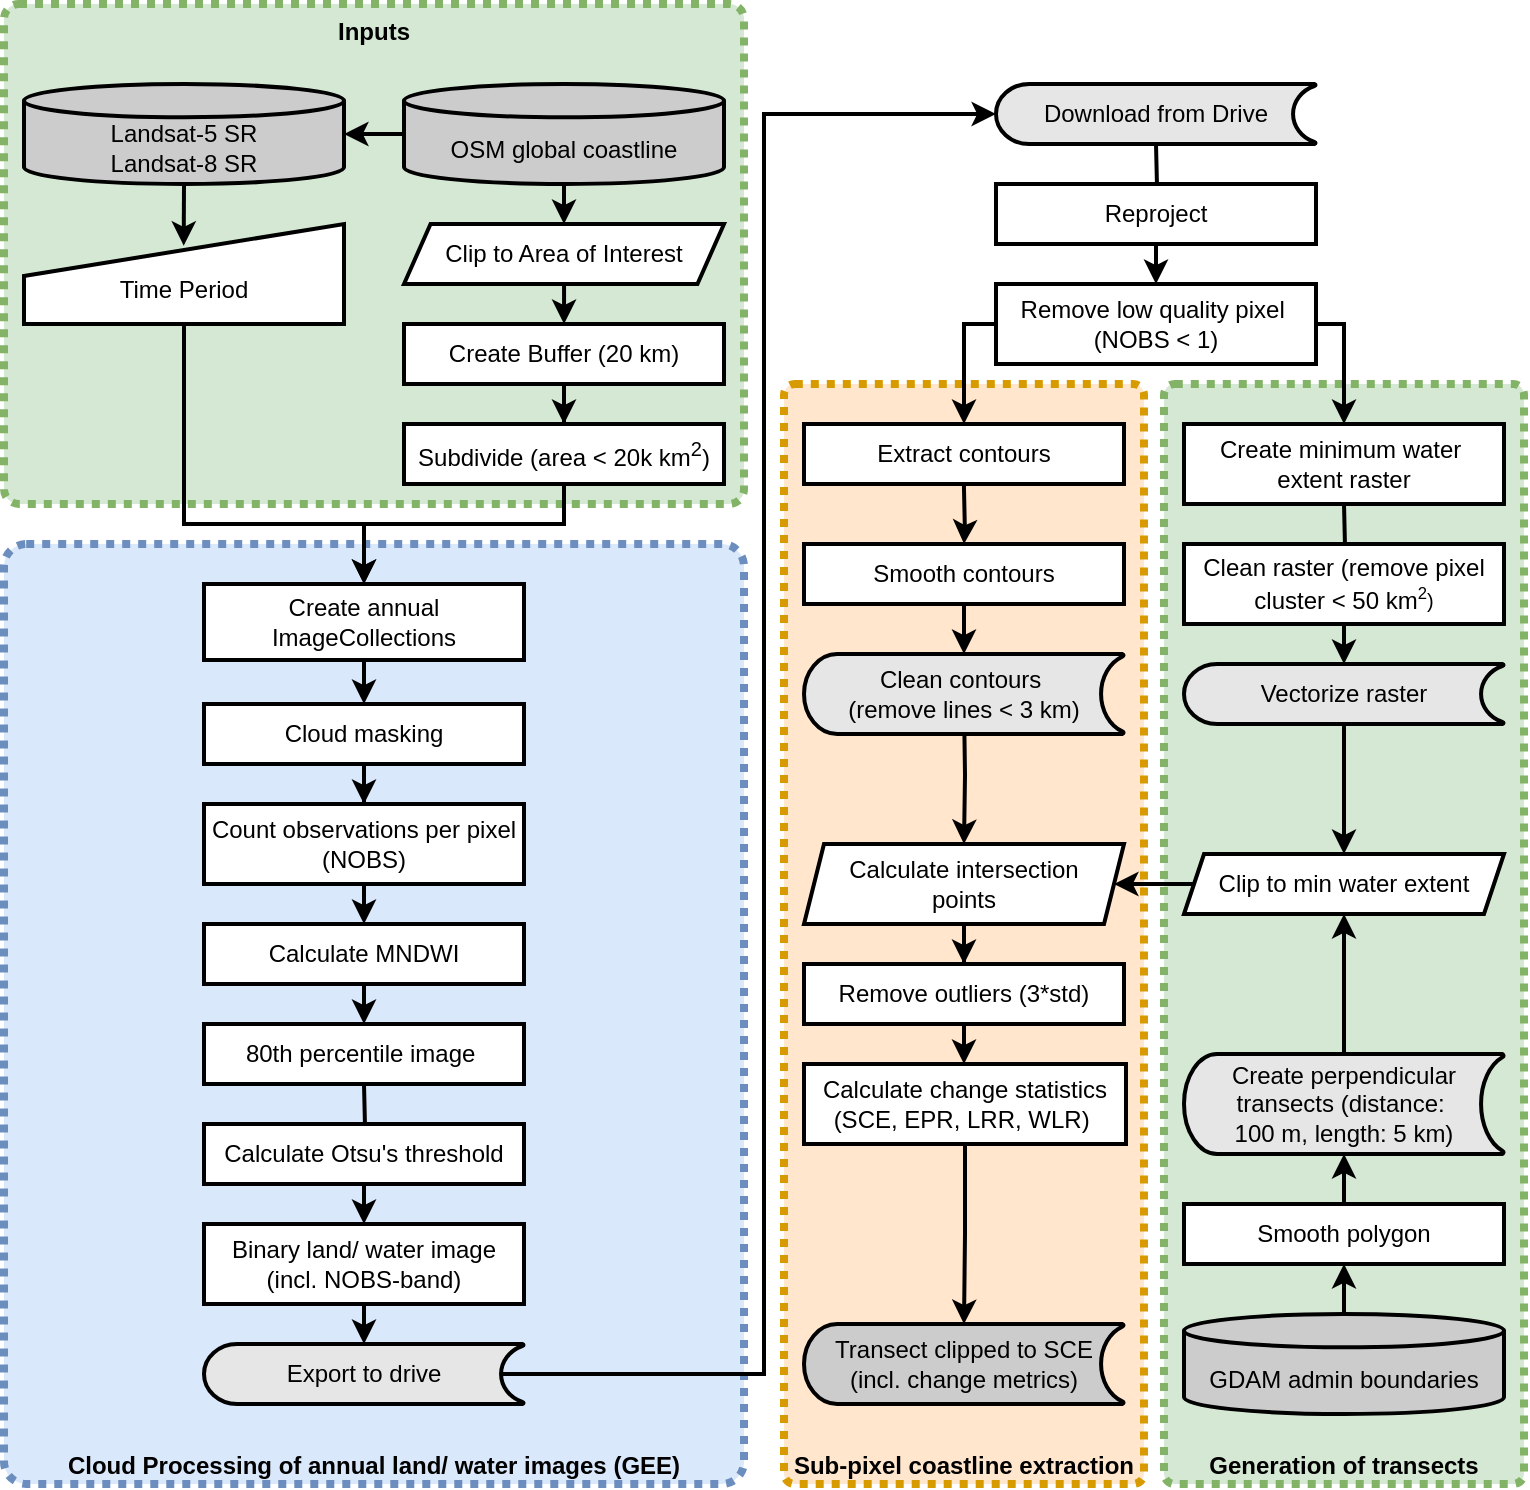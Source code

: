 <mxfile scale="2" border="0">
    <diagram id="DBIpVV0om-4YAddCiOre" name="Page-1">
        <mxGraphModel dx="1532" dy="946" grid="1" gridSize="10" guides="1" tooltips="1" connect="1" arrows="1" fold="1" page="1" pageScale="1" pageWidth="827" pageHeight="1169" background="none" math="0" shadow="0">
            <root>
                <mxCell id="0"/>
                <mxCell id="1" parent="0"/>
                <mxCell id="156" value="&lt;b&gt;&lt;font color=&quot;#000000&quot;&gt;Sub-pixel coastline extraction&lt;/font&gt;&lt;/b&gt;" style="rounded=1;whiteSpace=wrap;html=1;strokeWidth=4;arcSize=3;dashed=1;verticalAlign=bottom;rotation=0;dashPattern=1 1;strokeColor=#d79b00;fillColor=#ffe6cc;" parent="1" vertex="1">
                    <mxGeometry x="430" y="210" width="180" height="550" as="geometry"/>
                </mxCell>
                <mxCell id="143" value="&lt;b&gt;&lt;font color=&quot;#000000&quot;&gt;Inputs&lt;/font&gt;&lt;/b&gt;" style="rounded=1;whiteSpace=wrap;html=1;strokeWidth=4;arcSize=3;dashed=1;verticalAlign=top;dashPattern=1 1;strokeColor=#82b366;fillColor=#d5e8d4;" parent="1" vertex="1">
                    <mxGeometry x="40" y="20" width="370" height="250" as="geometry"/>
                </mxCell>
                <mxCell id="137" value="&lt;b&gt;&lt;font color=&quot;#000000&quot;&gt;Cloud Processing of annual land/ water images (GEE)&lt;/font&gt;&lt;/b&gt;" style="rounded=1;whiteSpace=wrap;html=1;strokeWidth=4;arcSize=3;dashed=1;verticalAlign=bottom;dashPattern=1 1;strokeColor=#6c8ebf;fillColor=#dae8fc;" parent="1" vertex="1">
                    <mxGeometry x="40" y="290" width="370" height="470" as="geometry"/>
                </mxCell>
                <mxCell id="140" value="&lt;b&gt;&lt;font color=&quot;#000000&quot;&gt;Generation&amp;nbsp;of transects&lt;/font&gt;&lt;/b&gt;" style="rounded=1;whiteSpace=wrap;html=1;strokeWidth=4;arcSize=3;dashed=1;verticalAlign=bottom;rotation=0;dashPattern=1 1;strokeColor=#82b366;fillColor=#d5e8d4;" parent="1" vertex="1">
                    <mxGeometry x="620" y="210" width="180" height="550" as="geometry"/>
                </mxCell>
                <mxCell id="132" style="edgeStyle=orthogonalEdgeStyle;rounded=0;orthogonalLoop=1;jettySize=auto;html=1;exitX=0.5;exitY=1;exitDx=0;exitDy=0;exitPerimeter=0;entryX=0.499;entryY=0.217;entryDx=0;entryDy=0;entryPerimeter=0;strokeWidth=2;" parent="1" source="8" target="11" edge="1">
                    <mxGeometry relative="1" as="geometry"/>
                </mxCell>
                <mxCell id="8" value="&lt;br&gt;Landsat-5 SR&lt;br&gt;Landsat-8 SR" style="strokeWidth=2;html=1;shape=mxgraph.flowchart.database;whiteSpace=wrap;verticalAlign=middle;fillColor=#CCCCCC;" parent="1" vertex="1">
                    <mxGeometry x="50" y="60" width="160" height="50" as="geometry"/>
                </mxCell>
                <mxCell id="110" style="edgeStyle=orthogonalEdgeStyle;rounded=0;orthogonalLoop=1;jettySize=auto;html=1;exitX=0.5;exitY=1;exitDx=0;exitDy=0;exitPerimeter=0;entryX=0.5;entryY=0;entryDx=0;entryDy=0;strokeWidth=2;" parent="1" source="10" target="109" edge="1">
                    <mxGeometry relative="1" as="geometry"/>
                </mxCell>
                <mxCell id="161" value="" style="edgeStyle=orthogonalEdgeStyle;rounded=0;orthogonalLoop=1;jettySize=auto;html=1;strokeWidth=2;" parent="1" source="10" target="8" edge="1">
                    <mxGeometry relative="1" as="geometry"/>
                </mxCell>
                <mxCell id="10" value="&lt;br&gt;OSM global coastline" style="strokeWidth=2;html=1;shape=mxgraph.flowchart.database;whiteSpace=wrap;verticalAlign=middle;fillColor=#CCCCCC;" parent="1" vertex="1">
                    <mxGeometry x="240" y="60" width="160" height="50" as="geometry"/>
                </mxCell>
                <mxCell id="128" style="edgeStyle=orthogonalEdgeStyle;rounded=0;orthogonalLoop=1;jettySize=auto;html=1;exitX=0.5;exitY=1;exitDx=0;exitDy=0;entryX=0.5;entryY=0;entryDx=0;entryDy=0;strokeWidth=2;" parent="1" source="11" target="24" edge="1">
                    <mxGeometry relative="1" as="geometry">
                        <Array as="points">
                            <mxPoint x="130" y="190"/>
                            <mxPoint x="130" y="280"/>
                            <mxPoint x="220" y="280"/>
                        </Array>
                    </mxGeometry>
                </mxCell>
                <mxCell id="11" value="&lt;br&gt;Time Period" style="html=1;strokeWidth=2;shape=manualInput;whiteSpace=wrap;rounded=1;size=26;arcSize=0;" parent="1" vertex="1">
                    <mxGeometry x="50" y="130" width="160" height="50" as="geometry"/>
                </mxCell>
                <mxCell id="15" value="" style="edgeStyle=orthogonalEdgeStyle;rounded=0;orthogonalLoop=1;jettySize=auto;html=1;strokeWidth=2;" parent="1" target="14" edge="1">
                    <mxGeometry relative="1" as="geometry">
                        <mxPoint x="320.029" y="160" as="sourcePoint"/>
                        <Array as="points">
                            <mxPoint x="320" y="180"/>
                            <mxPoint x="320" y="180"/>
                        </Array>
                    </mxGeometry>
                </mxCell>
                <mxCell id="17" value="" style="edgeStyle=orthogonalEdgeStyle;rounded=0;orthogonalLoop=1;jettySize=auto;html=1;strokeWidth=2;" parent="1" source="14" target="16" edge="1">
                    <mxGeometry relative="1" as="geometry"/>
                </mxCell>
                <mxCell id="14" value="Create Buffer (20 km)" style="whiteSpace=wrap;html=1;strokeWidth=2;" parent="1" vertex="1">
                    <mxGeometry x="240" y="180" width="160" height="30" as="geometry"/>
                </mxCell>
                <mxCell id="23" style="edgeStyle=orthogonalEdgeStyle;rounded=0;orthogonalLoop=1;jettySize=auto;html=1;exitX=0.5;exitY=1;exitDx=0;exitDy=0;strokeWidth=2;" parent="1" source="16" edge="1">
                    <mxGeometry relative="1" as="geometry">
                        <mxPoint x="220" y="310" as="targetPoint"/>
                        <Array as="points">
                            <mxPoint x="320" y="280"/>
                            <mxPoint x="220" y="280"/>
                            <mxPoint x="220" y="310"/>
                        </Array>
                    </mxGeometry>
                </mxCell>
                <mxCell id="16" value="Subdivide (area &amp;lt; 20k km&lt;sup&gt;2&lt;/sup&gt;)" style="whiteSpace=wrap;html=1;strokeWidth=2;" parent="1" vertex="1">
                    <mxGeometry x="240" y="230" width="160" height="30" as="geometry"/>
                </mxCell>
                <mxCell id="26" value="" style="edgeStyle=orthogonalEdgeStyle;rounded=0;orthogonalLoop=1;jettySize=auto;html=1;strokeWidth=2;" parent="1" source="24" target="25" edge="1">
                    <mxGeometry relative="1" as="geometry"/>
                </mxCell>
                <mxCell id="24" value="Create annual ImageCollections" style="whiteSpace=wrap;html=1;strokeWidth=2;" parent="1" vertex="1">
                    <mxGeometry x="140" y="310" width="160" height="38" as="geometry"/>
                </mxCell>
                <mxCell id="28" value="" style="edgeStyle=orthogonalEdgeStyle;rounded=0;orthogonalLoop=1;jettySize=auto;html=1;strokeWidth=2;" parent="1" source="25" target="27" edge="1">
                    <mxGeometry relative="1" as="geometry"/>
                </mxCell>
                <mxCell id="25" value="Cloud masking" style="whiteSpace=wrap;html=1;strokeWidth=2;" parent="1" vertex="1">
                    <mxGeometry x="140" y="370" width="160" height="30" as="geometry"/>
                </mxCell>
                <mxCell id="31" style="edgeStyle=orthogonalEdgeStyle;rounded=0;orthogonalLoop=1;jettySize=auto;html=1;exitX=0.5;exitY=1;exitDx=0;exitDy=0;entryX=0.5;entryY=0;entryDx=0;entryDy=0;strokeWidth=2;" parent="1" source="27" target="29" edge="1">
                    <mxGeometry relative="1" as="geometry"/>
                </mxCell>
                <mxCell id="27" value="Count observations&amp;nbsp;per pixel (NOBS)" style="whiteSpace=wrap;html=1;strokeWidth=2;" parent="1" vertex="1">
                    <mxGeometry x="140" y="420" width="160" height="40" as="geometry"/>
                </mxCell>
                <mxCell id="33" value="" style="edgeStyle=orthogonalEdgeStyle;rounded=0;orthogonalLoop=1;jettySize=auto;html=1;strokeWidth=2;" parent="1" source="29" edge="1">
                    <mxGeometry relative="1" as="geometry">
                        <mxPoint x="220" y="530" as="targetPoint"/>
                    </mxGeometry>
                </mxCell>
                <mxCell id="29" value="Calculate MNDWI" style="whiteSpace=wrap;html=1;strokeWidth=2;" parent="1" vertex="1">
                    <mxGeometry x="140" y="480" width="160" height="30" as="geometry"/>
                </mxCell>
                <mxCell id="35" value="" style="edgeStyle=orthogonalEdgeStyle;rounded=0;orthogonalLoop=1;jettySize=auto;html=1;strokeWidth=2;" parent="1" target="34" edge="1">
                    <mxGeometry relative="1" as="geometry">
                        <mxPoint x="220" y="560" as="sourcePoint"/>
                    </mxGeometry>
                </mxCell>
                <mxCell id="105" style="edgeStyle=orthogonalEdgeStyle;rounded=0;orthogonalLoop=1;jettySize=auto;html=1;exitX=0.5;exitY=1;exitDx=0;exitDy=0;entryX=0.5;entryY=0;entryDx=0;entryDy=0;strokeWidth=2;" parent="1" source="34" target="104" edge="1">
                    <mxGeometry relative="1" as="geometry"/>
                </mxCell>
                <mxCell id="34" value="Calculate Otsu's threshold" style="whiteSpace=wrap;html=1;strokeWidth=2;" parent="1" vertex="1">
                    <mxGeometry x="140" y="580" width="160" height="30" as="geometry"/>
                </mxCell>
                <mxCell id="36" style="edgeStyle=orthogonalEdgeStyle;rounded=0;orthogonalLoop=1;jettySize=auto;html=1;exitX=0.5;exitY=1;exitDx=0;exitDy=0;" parent="1" source="34" target="34" edge="1">
                    <mxGeometry relative="1" as="geometry"/>
                </mxCell>
                <mxCell id="48" value="" style="edgeStyle=orthogonalEdgeStyle;rounded=0;orthogonalLoop=1;jettySize=auto;html=1;exitX=0.93;exitY=0.5;exitDx=0;exitDy=0;exitPerimeter=0;strokeWidth=2;entryX=0;entryY=0.5;entryDx=0;entryDy=0;entryPerimeter=0;" parent="1" target="113" edge="1">
                    <mxGeometry relative="1" as="geometry">
                        <mxPoint x="278.8" y="705" as="sourcePoint"/>
                        <mxPoint x="540" y="65" as="targetPoint"/>
                        <Array as="points">
                            <mxPoint x="420" y="705"/>
                            <mxPoint x="420" y="75"/>
                        </Array>
                    </mxGeometry>
                </mxCell>
                <mxCell id="50" value="" style="edgeStyle=orthogonalEdgeStyle;rounded=0;orthogonalLoop=1;jettySize=auto;html=1;strokeWidth=2;" parent="1" target="49" edge="1">
                    <mxGeometry relative="1" as="geometry">
                        <mxPoint x="616" y="90" as="sourcePoint"/>
                    </mxGeometry>
                </mxCell>
                <mxCell id="52" value="" style="edgeStyle=orthogonalEdgeStyle;rounded=0;orthogonalLoop=1;jettySize=auto;html=1;strokeWidth=2;" parent="1" source="49" edge="1">
                    <mxGeometry relative="1" as="geometry">
                        <mxPoint x="616.034" y="160" as="targetPoint"/>
                    </mxGeometry>
                </mxCell>
                <mxCell id="49" value="Reproject" style="whiteSpace=wrap;html=1;dashed=0;strokeWidth=2;" parent="1" vertex="1">
                    <mxGeometry x="536" y="110" width="160" height="30" as="geometry"/>
                </mxCell>
                <mxCell id="60" value="" style="edgeStyle=orthogonalEdgeStyle;rounded=0;orthogonalLoop=1;jettySize=auto;html=1;strokeWidth=2;" parent="1" target="59" edge="1">
                    <mxGeometry relative="1" as="geometry">
                        <mxPoint x="519.941" y="260" as="sourcePoint"/>
                    </mxGeometry>
                </mxCell>
                <mxCell id="133" style="edgeStyle=orthogonalEdgeStyle;rounded=0;orthogonalLoop=1;jettySize=auto;html=1;exitX=0.5;exitY=1;exitDx=0;exitDy=0;entryX=0.5;entryY=0;entryDx=0;entryDy=0;entryPerimeter=0;strokeWidth=2;" parent="1" source="59" target="121" edge="1">
                    <mxGeometry relative="1" as="geometry"/>
                </mxCell>
                <mxCell id="59" value="Smooth contours" style="whiteSpace=wrap;html=1;dashed=0;strokeWidth=2;" parent="1" vertex="1">
                    <mxGeometry x="440" y="290" width="160" height="30" as="geometry"/>
                </mxCell>
                <mxCell id="91" value="" style="edgeStyle=orthogonalEdgeStyle;rounded=0;orthogonalLoop=1;jettySize=auto;html=1;strokeWidth=2;" parent="1" target="90" edge="1">
                    <mxGeometry relative="1" as="geometry">
                        <mxPoint x="520" y="370" as="sourcePoint"/>
                    </mxGeometry>
                </mxCell>
                <mxCell id="67" value="" style="edgeStyle=orthogonalEdgeStyle;rounded=0;orthogonalLoop=1;jettySize=auto;html=1;strokeWidth=2;" parent="1" target="66" edge="1">
                    <mxGeometry relative="1" as="geometry">
                        <mxPoint x="710" y="270" as="sourcePoint"/>
                    </mxGeometry>
                </mxCell>
                <mxCell id="69" value="" style="edgeStyle=orthogonalEdgeStyle;rounded=0;orthogonalLoop=1;jettySize=auto;html=1;strokeWidth=2;" parent="1" source="66" edge="1">
                    <mxGeometry relative="1" as="geometry">
                        <mxPoint x="710" y="350" as="targetPoint"/>
                    </mxGeometry>
                </mxCell>
                <mxCell id="66" value="Clean raster (remove pixel cluster &amp;lt; 50 km&lt;span style=&quot;font-size: 10px&quot;&gt;&lt;sup&gt;2&lt;/sup&gt;)&lt;/span&gt;" style="whiteSpace=wrap;html=1;dashed=0;strokeWidth=2;" parent="1" vertex="1">
                    <mxGeometry x="630" y="290" width="160" height="40" as="geometry"/>
                </mxCell>
                <mxCell id="162" value="" style="edgeStyle=orthogonalEdgeStyle;rounded=0;orthogonalLoop=1;jettySize=auto;html=1;strokeWidth=2;entryX=0.5;entryY=1;entryDx=0;entryDy=0;" parent="1" source="70" target="73" edge="1">
                    <mxGeometry relative="1" as="geometry"/>
                </mxCell>
                <mxCell id="70" value="&lt;br&gt;GDAM admin boundaries" style="strokeWidth=2;html=1;shape=mxgraph.flowchart.database;whiteSpace=wrap;verticalAlign=middle;fillColor=#CCCCCC;" parent="1" vertex="1">
                    <mxGeometry x="630" y="675" width="160" height="50" as="geometry"/>
                </mxCell>
                <mxCell id="163" value="" style="edgeStyle=orthogonalEdgeStyle;rounded=0;orthogonalLoop=1;jettySize=auto;html=1;strokeWidth=2;" parent="1" source="73" target="116" edge="1">
                    <mxGeometry relative="1" as="geometry"/>
                </mxCell>
                <mxCell id="73" value="Smooth polygon" style="whiteSpace=wrap;html=1;dashed=0;strokeWidth=2;" parent="1" vertex="1">
                    <mxGeometry x="630" y="620" width="160" height="30" as="geometry"/>
                </mxCell>
                <mxCell id="154" value="" style="edgeStyle=orthogonalEdgeStyle;rounded=0;orthogonalLoop=1;jettySize=auto;html=1;entryX=0.5;entryY=0;entryDx=0;entryDy=0;strokeWidth=2;" parent="1" source="90" target="144" edge="1">
                    <mxGeometry relative="1" as="geometry"/>
                </mxCell>
                <mxCell id="90" value="Calculate intersection &lt;br&gt;points" style="shape=parallelogram;perimeter=parallelogramPerimeter;whiteSpace=wrap;html=1;fixedSize=1;dashed=0;strokeWidth=2;size=10;" parent="1" vertex="1">
                    <mxGeometry x="440" y="440" width="160" height="40" as="geometry"/>
                </mxCell>
                <mxCell id="106" style="edgeStyle=orthogonalEdgeStyle;rounded=0;orthogonalLoop=1;jettySize=auto;html=1;exitX=0.5;exitY=1;exitDx=0;exitDy=0;entryX=0.5;entryY=0;entryDx=0;entryDy=0;strokeWidth=2;" parent="1" source="104" edge="1">
                    <mxGeometry relative="1" as="geometry">
                        <mxPoint x="220" y="690" as="targetPoint"/>
                    </mxGeometry>
                </mxCell>
                <mxCell id="104" value="&lt;span style=&quot;font-family: &amp;#34;helvetica&amp;#34;&quot;&gt;Binary land/ water image&lt;br&gt;&lt;/span&gt;&lt;span style=&quot;font-family: &amp;#34;helvetica&amp;#34;&quot;&gt;(incl. NOBS-band)&lt;/span&gt;&lt;span style=&quot;font-family: &amp;#34;helvetica&amp;#34;&quot;&gt;&lt;br&gt;&lt;/span&gt;" style="whiteSpace=wrap;html=1;strokeWidth=2;" parent="1" vertex="1">
                    <mxGeometry x="140" y="630" width="160" height="40" as="geometry"/>
                </mxCell>
                <mxCell id="109" value="&lt;span&gt;Clip to Area of Interest&lt;/span&gt;" style="shape=parallelogram;perimeter=parallelogramPerimeter;whiteSpace=wrap;html=1;dashed=0;size=0.083;strokeWidth=2;" parent="1" vertex="1">
                    <mxGeometry x="240" y="130" width="160" height="30" as="geometry"/>
                </mxCell>
                <mxCell id="112" style="edgeStyle=orthogonalEdgeStyle;rounded=0;orthogonalLoop=1;jettySize=auto;html=1;exitX=1;exitY=0.5;exitDx=0;exitDy=0;entryX=0.5;entryY=0;entryDx=0;entryDy=0;strokeWidth=2;" parent="1" source="119" target="114" edge="1">
                    <mxGeometry relative="1" as="geometry">
                        <mxPoint x="688.8" y="170" as="sourcePoint"/>
                        <mxPoint x="720" y="230" as="targetPoint"/>
                        <Array as="points">
                            <mxPoint x="710" y="180"/>
                        </Array>
                    </mxGeometry>
                </mxCell>
                <mxCell id="113" value="Download from Drive" style="strokeWidth=2;html=1;shape=mxgraph.flowchart.stored_data;whiteSpace=wrap;fillColor=#E6E6E6;" parent="1" vertex="1">
                    <mxGeometry x="536" y="60" width="160" height="30" as="geometry"/>
                </mxCell>
                <mxCell id="114" value="Create minimum water&amp;nbsp;&lt;br&gt;extent raster" style="whiteSpace=wrap;html=1;dashed=0;strokeWidth=2;" parent="1" vertex="1">
                    <mxGeometry x="630" y="230" width="160" height="40" as="geometry"/>
                </mxCell>
                <mxCell id="134" style="edgeStyle=orthogonalEdgeStyle;rounded=0;orthogonalLoop=1;jettySize=auto;html=1;exitX=0.5;exitY=1;exitDx=0;exitDy=0;exitPerimeter=0;entryX=0.5;entryY=0;entryDx=0;entryDy=0;strokeWidth=2;" parent="1" source="115" target="118" edge="1">
                    <mxGeometry relative="1" as="geometry"/>
                </mxCell>
                <mxCell id="115" value="Vectorize raster" style="strokeWidth=2;html=1;shape=mxgraph.flowchart.stored_data;whiteSpace=wrap;fillColor=#E6E6E6;" parent="1" vertex="1">
                    <mxGeometry x="630" y="350" width="160" height="30" as="geometry"/>
                </mxCell>
                <mxCell id="125" style="edgeStyle=orthogonalEdgeStyle;rounded=0;orthogonalLoop=1;jettySize=auto;html=1;exitX=0.5;exitY=0;exitDx=0;exitDy=0;exitPerimeter=0;entryX=0.5;entryY=1;entryDx=0;entryDy=0;strokeWidth=2;" parent="1" source="116" target="118" edge="1">
                    <mxGeometry relative="1" as="geometry"/>
                </mxCell>
                <mxCell id="116" value="Create perpendicular transects (distance:&amp;nbsp;&lt;br&gt;100 m, length: 5 km)" style="strokeWidth=2;html=1;shape=mxgraph.flowchart.stored_data;whiteSpace=wrap;fillColor=#E6E6E6;" parent="1" vertex="1">
                    <mxGeometry x="630" y="545" width="160" height="50" as="geometry"/>
                </mxCell>
                <mxCell id="124" style="edgeStyle=orthogonalEdgeStyle;rounded=0;orthogonalLoop=1;jettySize=auto;html=1;exitX=0;exitY=0.5;exitDx=0;exitDy=0;entryX=1;entryY=0.5;entryDx=0;entryDy=0;strokeWidth=2;" parent="1" source="118" target="90" edge="1">
                    <mxGeometry relative="1" as="geometry">
                        <Array as="points">
                            <mxPoint x="620" y="460"/>
                            <mxPoint x="620" y="460"/>
                        </Array>
                    </mxGeometry>
                </mxCell>
                <mxCell id="118" value="Clip to min water extent" style="shape=parallelogram;perimeter=parallelogramPerimeter;whiteSpace=wrap;html=1;fixedSize=1;dashed=0;strokeWidth=2;size=10;" parent="1" vertex="1">
                    <mxGeometry x="630" y="445" width="160" height="30" as="geometry"/>
                </mxCell>
                <mxCell id="164" style="edgeStyle=orthogonalEdgeStyle;rounded=0;orthogonalLoop=1;jettySize=auto;html=1;exitX=0;exitY=0.5;exitDx=0;exitDy=0;strokeWidth=2;" parent="1" source="119" target="120" edge="1">
                    <mxGeometry relative="1" as="geometry">
                        <Array as="points">
                            <mxPoint x="520" y="180"/>
                        </Array>
                    </mxGeometry>
                </mxCell>
                <mxCell id="119" value="Remove low quality pixel&amp;nbsp;&lt;br&gt;(NOBS &amp;lt; 1)" style="whiteSpace=wrap;html=1;dashed=0;strokeWidth=2;" parent="1" vertex="1">
                    <mxGeometry x="536" y="160" width="160" height="40" as="geometry"/>
                </mxCell>
                <mxCell id="120" value="Extract contours" style="whiteSpace=wrap;html=1;dashed=0;strokeWidth=2;" parent="1" vertex="1">
                    <mxGeometry x="440" y="230" width="160" height="30" as="geometry"/>
                </mxCell>
                <mxCell id="121" value="Clean contours&amp;nbsp;&lt;br&gt;(remove lines &amp;lt; 3 km)" style="strokeWidth=2;html=1;shape=mxgraph.flowchart.stored_data;whiteSpace=wrap;fillColor=#E6E6E6;" parent="1" vertex="1">
                    <mxGeometry x="440" y="345" width="160" height="40" as="geometry"/>
                </mxCell>
                <mxCell id="135" value="Transect clipped to SCE&lt;br&gt;(incl. change metrics)" style="strokeWidth=2;html=1;shape=mxgraph.flowchart.stored_data;whiteSpace=wrap;fillColor=#CCCCCC;" parent="1" vertex="1">
                    <mxGeometry x="440" y="680" width="160" height="40" as="geometry"/>
                </mxCell>
                <mxCell id="141" value="&lt;span style=&quot;font-family: &amp;#34;helvetica&amp;#34;&quot;&gt;80th&amp;nbsp;percentile image&amp;nbsp;&lt;/span&gt;" style="whiteSpace=wrap;html=1;strokeWidth=2;" parent="1" vertex="1">
                    <mxGeometry x="140" y="530" width="160" height="30" as="geometry"/>
                </mxCell>
                <mxCell id="142" value="Export to drive" style="strokeWidth=2;html=1;shape=mxgraph.flowchart.stored_data;whiteSpace=wrap;fillColor=#E6E6E6;" parent="1" vertex="1">
                    <mxGeometry x="140" y="690" width="160" height="30" as="geometry"/>
                </mxCell>
                <mxCell id="150" value="" style="edgeStyle=orthogonalEdgeStyle;rounded=0;orthogonalLoop=1;jettySize=auto;html=1;entryX=0.5;entryY=0;entryDx=0;entryDy=0;" parent="1" source="144" target="144" edge="1">
                    <mxGeometry relative="1" as="geometry">
                        <Array as="points">
                            <mxPoint x="520" y="500"/>
                            <mxPoint x="520" y="500"/>
                        </Array>
                    </mxGeometry>
                </mxCell>
                <mxCell id="155" value="" style="edgeStyle=orthogonalEdgeStyle;rounded=0;orthogonalLoop=1;jettySize=auto;html=1;strokeWidth=2;" parent="1" source="144" target="145" edge="1">
                    <mxGeometry relative="1" as="geometry"/>
                </mxCell>
                <mxCell id="144" value="Remove outliers (3*std)" style="whiteSpace=wrap;html=1;dashed=0;strokeWidth=2;" parent="1" vertex="1">
                    <mxGeometry x="440" y="500" width="160" height="30" as="geometry"/>
                </mxCell>
                <mxCell id="160" value="" style="edgeStyle=orthogonalEdgeStyle;rounded=0;orthogonalLoop=1;jettySize=auto;html=1;strokeWidth=2;" parent="1" source="145" target="135" edge="1">
                    <mxGeometry relative="1" as="geometry">
                        <Array as="points">
                            <mxPoint x="521" y="635"/>
                            <mxPoint x="520" y="635"/>
                        </Array>
                    </mxGeometry>
                </mxCell>
                <mxCell id="145" value="Calculate change statistics (SCE, EPR, LRR, WLR)&amp;nbsp;" style="whiteSpace=wrap;html=1;dashed=0;strokeWidth=2;" parent="1" vertex="1">
                    <mxGeometry x="440" y="550" width="161" height="40" as="geometry"/>
                </mxCell>
            </root>
        </mxGraphModel>
    </diagram>
    <diagram id="6Ny9rp721MdE1ZF3W5BB" name="Page-2">
        &#xa;        &#xa;&#xa;
        <mxGraphModel dx="428" dy="322" grid="1" gridSize="10" guides="1" tooltips="1" connect="1" arrows="1" fold="1" page="1" pageScale="1" pageWidth="827" pageHeight="1169" math="0" shadow="0">
            &#xa;            &#xa;&#xa;
            <root>
                &#xa;                &#xa;&#xa;
                <mxCell id="G7kzEWV4rixR5eIOQa-x-0"/>
                &#xa;                &#xa;&#xa;
                <mxCell id="G7kzEWV4rixR5eIOQa-x-1" parent="G7kzEWV4rixR5eIOQa-x-0"/>
                &#xa;                &#xa;&#xa;
                <mxCell id="u1eGhXLBOdqfg7JLbnb1-4" value="&lt;font color=&quot;#000000&quot;&gt;&lt;b&gt;Tidal shoreline displacement&amp;nbsp;&lt;/b&gt;&lt;/font&gt;" style="rounded=1;whiteSpace=wrap;html=1;strokeWidth=4;arcSize=3;dashed=1;verticalAlign=top;fontColor=#ffffff;rotation=0;dashPattern=1 1;strokeColor=#808080;fillColor=#CCFFCC;" parent="G7kzEWV4rixR5eIOQa-x-1" vertex="1">
                    &#xa;                    &#xa;&#xa;
                    <mxGeometry x="630" y="40" width="177" height="340" as="geometry"/>
                    &#xa;                    &#xa;&#xa;
                </mxCell>
                &#xa;                &#xa;&#xa;
                <mxCell id="u1eGhXLBOdqfg7JLbnb1-1" value="&lt;font color=&quot;#000000&quot;&gt;&lt;b&gt;Extraction of shoreline pairs&lt;/b&gt;&lt;/font&gt;" style="rounded=1;whiteSpace=wrap;html=1;strokeWidth=4;arcSize=3;dashed=1;verticalAlign=top;fontColor=#ffffff;rotation=0;dashPattern=1 1;strokeColor=#808080;fillColor=#99CCFF;" parent="G7kzEWV4rixR5eIOQa-x-1" vertex="1">
                    &#xa;                    &#xa;&#xa;
                    <mxGeometry x="230" y="40" width="380" height="340" as="geometry"/>
                    &#xa;                    &#xa;&#xa;
                </mxCell>
                &#xa;                &#xa;&#xa;
                <mxCell id="u1eGhXLBOdqfg7JLbnb1-0" value="&lt;b&gt;&lt;font color=&quot;#000000&quot;&gt;Low and high tide dates&lt;/font&gt;&lt;/b&gt;" style="rounded=1;whiteSpace=wrap;html=1;strokeWidth=4;arcSize=3;dashed=1;verticalAlign=top;fontColor=#ffffff;rotation=0;dashPattern=1 1;strokeColor=#808080;fillColor=#FFCC99;" parent="G7kzEWV4rixR5eIOQa-x-1" vertex="1">
                    &#xa;                    &#xa;&#xa;
                    <mxGeometry x="30" y="40" width="180" height="340" as="geometry"/>
                    &#xa;                    &#xa;&#xa;
                </mxCell>
                &#xa;                &#xa;&#xa;
                <mxCell id="kwWeuMt8KLDTQIKXIecI-9" value="" style="edgeStyle=orthogonalEdgeStyle;rounded=0;orthogonalLoop=1;jettySize=auto;html=1;entryX=0.5;entryY=0;entryDx=0;entryDy=0;" parent="G7kzEWV4rixR5eIOQa-x-1" source="xpRjQaF-fiDgOGQCr5oi-0" target="kwWeuMt8KLDTQIKXIecI-0" edge="1">
                    &#xa;                    &#xa;&#xa;
                    <mxGeometry relative="1" as="geometry"/>
                    &#xa;                    &#xa;&#xa;
                </mxCell>
                &#xa;                &#xa;&#xa;
                <mxCell id="xpRjQaF-fiDgOGQCr5oi-0" value="&lt;br&gt;Hourly sea level data" style="strokeWidth=2;html=1;shape=mxgraph.flowchart.database;whiteSpace=wrap;verticalAlign=middle;" parent="G7kzEWV4rixR5eIOQa-x-1" vertex="1">
                    &#xa;                    &#xa;&#xa;
                    <mxGeometry x="40" y="80" width="160" height="60" as="geometry"/>
                    &#xa;                    &#xa;&#xa;
                </mxCell>
                &#xa;                &#xa;&#xa;
                <mxCell id="kwWeuMt8KLDTQIKXIecI-10" value="" style="edgeStyle=orthogonalEdgeStyle;rounded=0;orthogonalLoop=1;jettySize=auto;html=1;entryX=0.5;entryY=0;entryDx=0;entryDy=0;" parent="G7kzEWV4rixR5eIOQa-x-1" source="kwWeuMt8KLDTQIKXIecI-0" edge="1">
                    &#xa;                    &#xa;&#xa;
                    <mxGeometry relative="1" as="geometry">
                        &#xa;                        &#xa;&#xa;
                        <mxPoint x="120.0" y="210" as="targetPoint"/>
                        &#xa;                        &#xa;&#xa;
                    </mxGeometry>
                    &#xa;                    &#xa;&#xa;
                </mxCell>
                &#xa;                &#xa;&#xa;
                <mxCell id="kwWeuMt8KLDTQIKXIecI-0" value="Cleaning" style="whiteSpace=wrap;html=1;strokeWidth=2;" parent="G7kzEWV4rixR5eIOQa-x-1" vertex="1">
                    &#xa;                    &#xa;&#xa;
                    <mxGeometry x="40" y="161" width="160" height="29" as="geometry"/>
                    &#xa;                    &#xa;&#xa;
                </mxCell>
                &#xa;                &#xa;&#xa;
                <mxCell id="kwWeuMt8KLDTQIKXIecI-44" value="" style="edgeStyle=orthogonalEdgeStyle;rounded=0;orthogonalLoop=1;jettySize=auto;html=1;entryX=1;entryY=0.5;entryDx=0;entryDy=0;" parent="G7kzEWV4rixR5eIOQa-x-1" source="kwWeuMt8KLDTQIKXIecI-1" target="3BvnnZRM6rv_4ZSRyspK-0" edge="1">
                    &#xa;                    &#xa;&#xa;
                    <mxGeometry relative="1" as="geometry">
                        &#xa;                        &#xa;&#xa;
                        <mxPoint x="200" y="225" as="targetPoint"/>
                        &#xa;                        &#xa;&#xa;
                    </mxGeometry>
                    &#xa;                    &#xa;&#xa;
                </mxCell>
                &#xa;                &#xa;&#xa;
                <mxCell id="kwWeuMt8KLDTQIKXIecI-1" value="Get overpass time" style="whiteSpace=wrap;html=1;strokeWidth=2;" parent="G7kzEWV4rixR5eIOQa-x-1" vertex="1">
                    &#xa;                    &#xa;&#xa;
                    <mxGeometry x="242" y="210" width="158" height="30" as="geometry"/>
                    &#xa;                    &#xa;&#xa;
                </mxCell>
                &#xa;                &#xa;&#xa;
                <mxCell id="kwWeuMt8KLDTQIKXIecI-6" value="" style="edgeStyle=orthogonalEdgeStyle;rounded=0;orthogonalLoop=1;jettySize=auto;html=1;entryX=0.5;entryY=0;entryDx=0;entryDy=0;" parent="G7kzEWV4rixR5eIOQa-x-1" source="kwWeuMt8KLDTQIKXIecI-2" target="kwWeuMt8KLDTQIKXIecI-3" edge="1">
                    &#xa;                    &#xa;&#xa;
                    <mxGeometry relative="1" as="geometry"/>
                    &#xa;                    &#xa;&#xa;
                </mxCell>
                &#xa;                &#xa;&#xa;
                <mxCell id="kwWeuMt8KLDTQIKXIecI-2" value="&lt;br&gt;Landsat SR archive" style="strokeWidth=2;html=1;shape=mxgraph.flowchart.database;whiteSpace=wrap;verticalAlign=middle;" parent="G7kzEWV4rixR5eIOQa-x-1" vertex="1">
                    &#xa;                    &#xa;&#xa;
                    <mxGeometry x="242" y="80" width="158" height="60" as="geometry"/>
                    &#xa;                    &#xa;&#xa;
                </mxCell>
                &#xa;                &#xa;&#xa;
                <mxCell id="kwWeuMt8KLDTQIKXIecI-11" value="" style="edgeStyle=orthogonalEdgeStyle;rounded=0;orthogonalLoop=1;jettySize=auto;html=1;" parent="G7kzEWV4rixR5eIOQa-x-1" target="kwWeuMt8KLDTQIKXIecI-5" edge="1">
                    &#xa;                    &#xa;&#xa;
                    <mxGeometry relative="1" as="geometry">
                        &#xa;                        &#xa;&#xa;
                        <mxPoint x="120.0" y="240" as="sourcePoint"/>
                        &#xa;                        &#xa;&#xa;
                    </mxGeometry>
                    &#xa;                    &#xa;&#xa;
                </mxCell>
                &#xa;                &#xa;&#xa;
                <mxCell id="kwWeuMt8KLDTQIKXIecI-13" value="" style="edgeStyle=orthogonalEdgeStyle;rounded=0;orthogonalLoop=1;jettySize=auto;html=1;" parent="G7kzEWV4rixR5eIOQa-x-1" source="kwWeuMt8KLDTQIKXIecI-5" target="kwWeuMt8KLDTQIKXIecI-12" edge="1">
                    &#xa;                    &#xa;&#xa;
                    <mxGeometry relative="1" as="geometry"/>
                    &#xa;                    &#xa;&#xa;
                </mxCell>
                &#xa;                &#xa;&#xa;
                <mxCell id="kwWeuMt8KLDTQIKXIecI-5" value="Identify low/ high tide peaks (3-days-range)" style="whiteSpace=wrap;html=1;strokeWidth=2;" parent="G7kzEWV4rixR5eIOQa-x-1" vertex="1">
                    &#xa;                    &#xa;&#xa;
                    <mxGeometry x="40" y="260" width="160" height="40" as="geometry"/>
                    &#xa;                    &#xa;&#xa;
                </mxCell>
                &#xa;                &#xa;&#xa;
                <mxCell id="0Cl5kca043SfWDlE1Gfl-0" style="edgeStyle=orthogonalEdgeStyle;rounded=0;orthogonalLoop=1;jettySize=auto;html=1;exitX=1;exitY=0.5;exitDx=0;exitDy=0;entryX=0.04;entryY=0.499;entryDx=0;entryDy=0;entryPerimeter=0;" edge="1" parent="G7kzEWV4rixR5eIOQa-x-1" source="kwWeuMt8KLDTQIKXIecI-12" target="3BvnnZRM6rv_4ZSRyspK-1">
                    &#xa;                    &#xa;&#xa;
                    <mxGeometry relative="1" as="geometry">
                        &#xa;                        &#xa;&#xa;
                        <Array as="points">
                            &#xa;                            &#xa;&#xa;
                            <mxPoint x="220" y="340"/>
                            &#xa;                            &#xa;&#xa;
                            <mxPoint x="220" y="278"/>
                            &#xa;                            &#xa;&#xa;
                        </Array>
                        &#xa;                        &#xa;&#xa;
                    </mxGeometry>
                    &#xa;                    &#xa;&#xa;
                </mxCell>
                &#xa;                &#xa;&#xa;
                <mxCell id="kwWeuMt8KLDTQIKXIecI-12" value="Create low and high tide&amp;nbsp; date lists" style="whiteSpace=wrap;html=1;strokeWidth=2;" parent="G7kzEWV4rixR5eIOQa-x-1" vertex="1">
                    &#xa;                    &#xa;&#xa;
                    <mxGeometry x="40" y="320" width="160" height="40" as="geometry"/>
                    &#xa;                    &#xa;&#xa;
                </mxCell>
                &#xa;                &#xa;&#xa;
                <mxCell id="kwWeuMt8KLDTQIKXIecI-43" style="edgeStyle=orthogonalEdgeStyle;rounded=0;orthogonalLoop=1;jettySize=auto;html=1;exitX=0.5;exitY=1;exitDx=0;exitDy=0;entryX=0.5;entryY=0;entryDx=0;entryDy=0;" parent="G7kzEWV4rixR5eIOQa-x-1" source="kwWeuMt8KLDTQIKXIecI-3" target="kwWeuMt8KLDTQIKXIecI-1" edge="1">
                    &#xa;                    &#xa;&#xa;
                    <mxGeometry relative="1" as="geometry"/>
                    &#xa;                    &#xa;&#xa;
                </mxCell>
                &#xa;                &#xa;&#xa;
                <mxCell id="M9L3XV6rEVfdarkpNAo4-2" value="" style="edgeStyle=orthogonalEdgeStyle;rounded=0;orthogonalLoop=1;jettySize=auto;html=1;entryX=1;entryY=0.5;entryDx=0;entryDy=0;" edge="1" parent="G7kzEWV4rixR5eIOQa-x-1" source="kwWeuMt8KLDTQIKXIecI-3" target="3BvnnZRM6rv_4ZSRyspK-1">
                    &#xa;                    &#xa;&#xa;
                    <mxGeometry relative="1" as="geometry">
                        &#xa;                        &#xa;&#xa;
                        <Array as="points">
                            &#xa;                            &#xa;&#xa;
                            <mxPoint x="410" y="175"/>
                            &#xa;                            &#xa;&#xa;
                            <mxPoint x="410" y="278"/>
                            &#xa;                            &#xa;&#xa;
                        </Array>
                        &#xa;                        &#xa;&#xa;
                    </mxGeometry>
                    &#xa;                    &#xa;&#xa;
                </mxCell>
                &#xa;                &#xa;&#xa;
                <mxCell id="kwWeuMt8KLDTQIKXIecI-3" value="Clip to AOI" style="whiteSpace=wrap;html=1;strokeWidth=2;" parent="G7kzEWV4rixR5eIOQa-x-1" vertex="1">
                    &#xa;                    &#xa;&#xa;
                    <mxGeometry x="242" y="161" width="158" height="28" as="geometry"/>
                    &#xa;                    &#xa;&#xa;
                </mxCell>
                &#xa;                &#xa;&#xa;
                <mxCell id="kwWeuMt8KLDTQIKXIecI-26" value="" style="edgeStyle=orthogonalEdgeStyle;rounded=0;orthogonalLoop=1;jettySize=auto;html=1;" parent="G7kzEWV4rixR5eIOQa-x-1" target="kwWeuMt8KLDTQIKXIecI-23" edge="1">
                    &#xa;                    &#xa;&#xa;
                    <mxGeometry relative="1" as="geometry">
                        &#xa;                        &#xa;&#xa;
                        <mxPoint x="322.0" y="298" as="sourcePoint"/>
                        &#xa;                        &#xa;&#xa;
                    </mxGeometry>
                    &#xa;                    &#xa;&#xa;
                </mxCell>
                &#xa;                &#xa;&#xa;
                <mxCell id="M9L3XV6rEVfdarkpNAo4-0" style="edgeStyle=orthogonalEdgeStyle;rounded=0;orthogonalLoop=1;jettySize=auto;html=1;exitX=1;exitY=0.5;exitDx=0;exitDy=0;entryX=0;entryY=0.5;entryDx=0;entryDy=0;" edge="1" parent="G7kzEWV4rixR5eIOQa-x-1" source="kwWeuMt8KLDTQIKXIecI-23" target="kwWeuMt8KLDTQIKXIecI-27">
                    &#xa;                    &#xa;&#xa;
                    <mxGeometry relative="1" as="geometry">
                        &#xa;                        &#xa;&#xa;
                        <Array as="points">
                            &#xa;                            &#xa;&#xa;
                            <mxPoint x="420" y="338"/>
                            &#xa;                            &#xa;&#xa;
                            <mxPoint x="420" y="105"/>
                            &#xa;                            &#xa;&#xa;
                        </Array>
                        &#xa;                        &#xa;&#xa;
                    </mxGeometry>
                    &#xa;                    &#xa;&#xa;
                </mxCell>
                &#xa;                &#xa;&#xa;
                <mxCell id="kwWeuMt8KLDTQIKXIecI-23" value="Filter by AOI cloud cover &lt;br&gt;(&amp;lt; 20%)" style="whiteSpace=wrap;html=1;strokeWidth=2;" parent="G7kzEWV4rixR5eIOQa-x-1" vertex="1">
                    &#xa;                    &#xa;&#xa;
                    <mxGeometry x="242" y="318" width="158" height="40" as="geometry"/>
                    &#xa;                    &#xa;&#xa;
                </mxCell>
                &#xa;                &#xa;&#xa;
                <mxCell id="kwWeuMt8KLDTQIKXIecI-30" value="" style="edgeStyle=orthogonalEdgeStyle;rounded=0;orthogonalLoop=1;jettySize=auto;html=1;" parent="G7kzEWV4rixR5eIOQa-x-1" source="kwWeuMt8KLDTQIKXIecI-27" target="kwWeuMt8KLDTQIKXIecI-29" edge="1">
                    &#xa;                    &#xa;&#xa;
                    <mxGeometry relative="1" as="geometry"/>
                    &#xa;                    &#xa;&#xa;
                </mxCell>
                &#xa;                &#xa;&#xa;
                <mxCell id="kwWeuMt8KLDTQIKXIecI-27" value="Cloud masking" style="whiteSpace=wrap;html=1;strokeWidth=2;" parent="G7kzEWV4rixR5eIOQa-x-1" vertex="1">
                    &#xa;                    &#xa;&#xa;
                    <mxGeometry x="440" y="90" width="160" height="30" as="geometry"/>
                    &#xa;                    &#xa;&#xa;
                </mxCell>
                &#xa;                &#xa;&#xa;
                <mxCell id="kwWeuMt8KLDTQIKXIecI-32" value="" style="edgeStyle=orthogonalEdgeStyle;rounded=0;orthogonalLoop=1;jettySize=auto;html=1;" parent="G7kzEWV4rixR5eIOQa-x-1" source="kwWeuMt8KLDTQIKXIecI-29" target="kwWeuMt8KLDTQIKXIecI-31" edge="1">
                    &#xa;                    &#xa;&#xa;
                    <mxGeometry relative="1" as="geometry"/>
                    &#xa;                    &#xa;&#xa;
                </mxCell>
                &#xa;                &#xa;&#xa;
                <mxCell id="kwWeuMt8KLDTQIKXIecI-29" value="Create daily mosaics" style="whiteSpace=wrap;html=1;strokeWidth=2;" parent="G7kzEWV4rixR5eIOQa-x-1" vertex="1">
                    &#xa;                    &#xa;&#xa;
                    <mxGeometry x="440" y="140" width="160" height="30" as="geometry"/>
                    &#xa;                    &#xa;&#xa;
                </mxCell>
                &#xa;                &#xa;&#xa;
                <mxCell id="kwWeuMt8KLDTQIKXIecI-34" value="" style="edgeStyle=orthogonalEdgeStyle;rounded=0;orthogonalLoop=1;jettySize=auto;html=1;" parent="G7kzEWV4rixR5eIOQa-x-1" source="kwWeuMt8KLDTQIKXIecI-31" target="kwWeuMt8KLDTQIKXIecI-33" edge="1">
                    &#xa;                    &#xa;&#xa;
                    <mxGeometry relative="1" as="geometry"/>
                    &#xa;                    &#xa;&#xa;
                </mxCell>
                &#xa;                &#xa;&#xa;
                <mxCell id="kwWeuMt8KLDTQIKXIecI-31" value="Remove mosaics covering &lt;br&gt;&amp;lt; 2/3 of AOI" style="whiteSpace=wrap;html=1;strokeWidth=2;" parent="G7kzEWV4rixR5eIOQa-x-1" vertex="1">
                    &#xa;                    &#xa;&#xa;
                    <mxGeometry x="440" y="190" width="160" height="40" as="geometry"/>
                    &#xa;                    &#xa;&#xa;
                </mxCell>
                &#xa;                &#xa;&#xa;
                <mxCell id="kwWeuMt8KLDTQIKXIecI-36" value="" style="edgeStyle=orthogonalEdgeStyle;rounded=0;orthogonalLoop=1;jettySize=auto;html=1;" parent="G7kzEWV4rixR5eIOQa-x-1" source="kwWeuMt8KLDTQIKXIecI-33" edge="1">
                    &#xa;                    &#xa;&#xa;
                    <mxGeometry relative="1" as="geometry">
                        &#xa;                        &#xa;&#xa;
                        <mxPoint x="520" y="312" as="targetPoint"/>
                        &#xa;                        &#xa;&#xa;
                    </mxGeometry>
                    &#xa;                    &#xa;&#xa;
                </mxCell>
                &#xa;                &#xa;&#xa;
                <mxCell id="kwWeuMt8KLDTQIKXIecI-33" value="Create low and high tide image pairs&amp;nbsp;" style="whiteSpace=wrap;html=1;strokeWidth=2;" parent="G7kzEWV4rixR5eIOQa-x-1" vertex="1">
                    &#xa;                    &#xa;&#xa;
                    <mxGeometry x="440" y="250" width="160" height="40" as="geometry"/>
                    &#xa;                    &#xa;&#xa;
                </mxCell>
                &#xa;                &#xa;&#xa;
                <mxCell id="kwWeuMt8KLDTQIKXIecI-47" style="edgeStyle=orthogonalEdgeStyle;rounded=0;orthogonalLoop=1;jettySize=auto;html=1;exitX=0.5;exitY=1;exitDx=0;exitDy=0;exitPerimeter=0;" parent="G7kzEWV4rixR5eIOQa-x-1" source="kwWeuMt8KLDTQIKXIecI-41" target="kwWeuMt8KLDTQIKXIecI-46" edge="1">
                    &#xa;                    &#xa;&#xa;
                    <mxGeometry relative="1" as="geometry"/>
                    &#xa;                    &#xa;&#xa;
                </mxCell>
                &#xa;                &#xa;&#xa;
                <mxCell id="kwWeuMt8KLDTQIKXIecI-41" value="&lt;br&gt;OSM shoreline" style="strokeWidth=2;html=1;shape=mxgraph.flowchart.database;whiteSpace=wrap;verticalAlign=middle;" parent="G7kzEWV4rixR5eIOQa-x-1" vertex="1">
                    &#xa;                    &#xa;&#xa;
                    <mxGeometry x="634.5" y="80" width="160" height="60" as="geometry"/>
                    &#xa;                    &#xa;&#xa;
                </mxCell>
                &#xa;                &#xa;&#xa;
                <mxCell id="3BvnnZRM6rv_4ZSRyspK-8" style="edgeStyle=orthogonalEdgeStyle;rounded=0;orthogonalLoop=1;jettySize=auto;html=1;exitX=0.5;exitY=1;exitDx=0;exitDy=0;entryX=0.5;entryY=0;entryDx=0;entryDy=0;entryPerimeter=0;" parent="G7kzEWV4rixR5eIOQa-x-1" source="kwWeuMt8KLDTQIKXIecI-46" target="V4K2dW1cuAS5O3CDj_DF-3" edge="1">
                    &#xa;                    &#xa;&#xa;
                    <mxGeometry relative="1" as="geometry"/>
                    &#xa;                    &#xa;&#xa;
                </mxCell>
                &#xa;                &#xa;&#xa;
                <mxCell id="kwWeuMt8KLDTQIKXIecI-46" value="Clip to AOI" style="whiteSpace=wrap;html=1;strokeWidth=2;" parent="G7kzEWV4rixR5eIOQa-x-1" vertex="1">
                    &#xa;                    &#xa;&#xa;
                    <mxGeometry x="634.5" y="161" width="160" height="28" as="geometry"/>
                    &#xa;                    &#xa;&#xa;
                </mxCell>
                &#xa;                &#xa;&#xa;
                <mxCell id="M9L3XV6rEVfdarkpNAo4-3" value="" style="edgeStyle=orthogonalEdgeStyle;rounded=0;orthogonalLoop=1;jettySize=auto;html=1;exitX=0.93;exitY=0.5;exitDx=0;exitDy=0;exitPerimeter=0;" edge="1" parent="G7kzEWV4rixR5eIOQa-x-1" source="V4K2dW1cuAS5O3CDj_DF-0" target="3BvnnZRM6rv_4ZSRyspK-5">
                    &#xa;                    &#xa;&#xa;
                    <mxGeometry relative="1" as="geometry"/>
                    &#xa;                    &#xa;&#xa;
                </mxCell>
                &#xa;                &#xa;&#xa;
                <mxCell id="V4K2dW1cuAS5O3CDj_DF-0" value="&lt;span&gt;Extract smooth shorelines&amp;nbsp;&lt;/span&gt;&lt;br&gt;&lt;span&gt;(see Fig. 3)&lt;/span&gt;" style="strokeWidth=2;html=1;shape=mxgraph.flowchart.stored_data;whiteSpace=wrap;fillColor=#999999;" parent="G7kzEWV4rixR5eIOQa-x-1" vertex="1">
                    &#xa;                    &#xa;&#xa;
                    <mxGeometry x="440" y="312" width="160" height="40" as="geometry"/>
                    &#xa;                    &#xa;&#xa;
                </mxCell>
                &#xa;                &#xa;&#xa;
                <mxCell id="u1eGhXLBOdqfg7JLbnb1-3" style="edgeStyle=orthogonalEdgeStyle;rounded=0;orthogonalLoop=1;jettySize=auto;html=1;exitX=0.5;exitY=1;exitDx=0;exitDy=0;exitPerimeter=0;entryX=0.469;entryY=0.025;entryDx=0;entryDy=0;entryPerimeter=0;" parent="G7kzEWV4rixR5eIOQa-x-1" source="V4K2dW1cuAS5O3CDj_DF-3" target="3BvnnZRM6rv_4ZSRyspK-5" edge="1">
                    &#xa;                    &#xa;&#xa;
                    <mxGeometry relative="1" as="geometry"/>
                    &#xa;                    &#xa;&#xa;
                </mxCell>
                &#xa;                &#xa;&#xa;
                <mxCell id="V4K2dW1cuAS5O3CDj_DF-3" value="Create shore-normal transects (see Fig. 3)" style="strokeWidth=2;html=1;shape=mxgraph.flowchart.stored_data;whiteSpace=wrap;fillColor=#999999;" parent="G7kzEWV4rixR5eIOQa-x-1" vertex="1">
                    &#xa;                    &#xa;&#xa;
                    <mxGeometry x="634.5" y="250" width="160" height="40" as="geometry"/>
                    &#xa;                    &#xa;&#xa;
                </mxCell>
                &#xa;                &#xa;&#xa;
                <mxCell id="3BvnnZRM6rv_4ZSRyspK-0" value="Filter by LS aquisition hour" style="shape=parallelogram;perimeter=parallelogramPerimeter;whiteSpace=wrap;html=1;fixedSize=1;dashed=0;strokeWidth=2;size=10;" parent="G7kzEWV4rixR5eIOQa-x-1" vertex="1">
                    &#xa;                    &#xa;&#xa;
                    <mxGeometry x="40" y="210" width="160" height="30" as="geometry"/>
                    &#xa;                    &#xa;&#xa;
                </mxCell>
                &#xa;                &#xa;&#xa;
                <mxCell id="3BvnnZRM6rv_4ZSRyspK-1" value="Filter by date lists" style="shape=parallelogram;perimeter=parallelogramPerimeter;whiteSpace=wrap;html=1;fixedSize=1;dashed=0;strokeWidth=2;size=10;" parent="G7kzEWV4rixR5eIOQa-x-1" vertex="1">
                    &#xa;                    &#xa;&#xa;
                    <mxGeometry x="240" y="258" width="160" height="40" as="geometry"/>
                    &#xa;                    &#xa;&#xa;
                </mxCell>
                &#xa;                &#xa;&#xa;
                <mxCell id="3BvnnZRM6rv_4ZSRyspK-5" value="Calculate tidal displace-ment&amp;nbsp;along transects" style="shape=parallelogram;perimeter=parallelogramPerimeter;whiteSpace=wrap;html=1;fixedSize=1;dashed=0;strokeWidth=2;size=10;" parent="G7kzEWV4rixR5eIOQa-x-1" vertex="1">
                    &#xa;                    &#xa;&#xa;
                    <mxGeometry x="639.5" y="312" width="160" height="40" as="geometry"/>
                    &#xa;                    &#xa;&#xa;
                </mxCell>
                &#xa;                &#xa;&#xa;
            </root>
            &#xa;            &#xa;&#xa;
        </mxGraphModel>
        &#xa;        &#xa;&#xa;
    </diagram>
</mxfile>